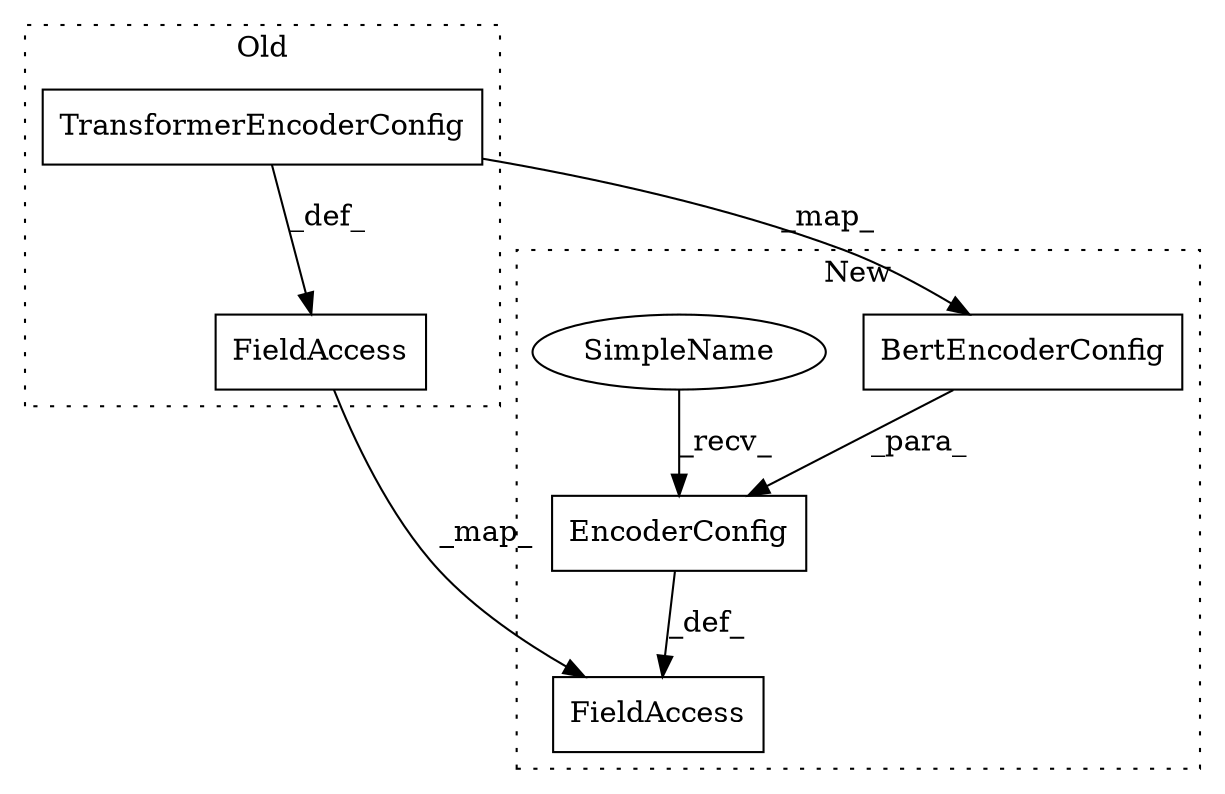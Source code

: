 digraph G {
subgraph cluster0 {
1 [label="TransformerEncoderConfig" a="32" s="687,719" l="25,1" shape="box"];
5 [label="FieldAccess" a="22" s="657" l="20" shape="box"];
label = "Old";
style="dotted";
}
subgraph cluster1 {
2 [label="BertEncoderConfig" a="32" s="747,772" l="18,1" shape="box"];
3 [label="EncoderConfig" a="32" s="724,773" l="14,1" shape="box"];
4 [label="FieldAccess" a="22" s="694" l="20" shape="box"];
6 [label="SimpleName" a="42" s="715" l="8" shape="ellipse"];
label = "New";
style="dotted";
}
1 -> 5 [label="_def_"];
1 -> 2 [label="_map_"];
2 -> 3 [label="_para_"];
3 -> 4 [label="_def_"];
5 -> 4 [label="_map_"];
6 -> 3 [label="_recv_"];
}